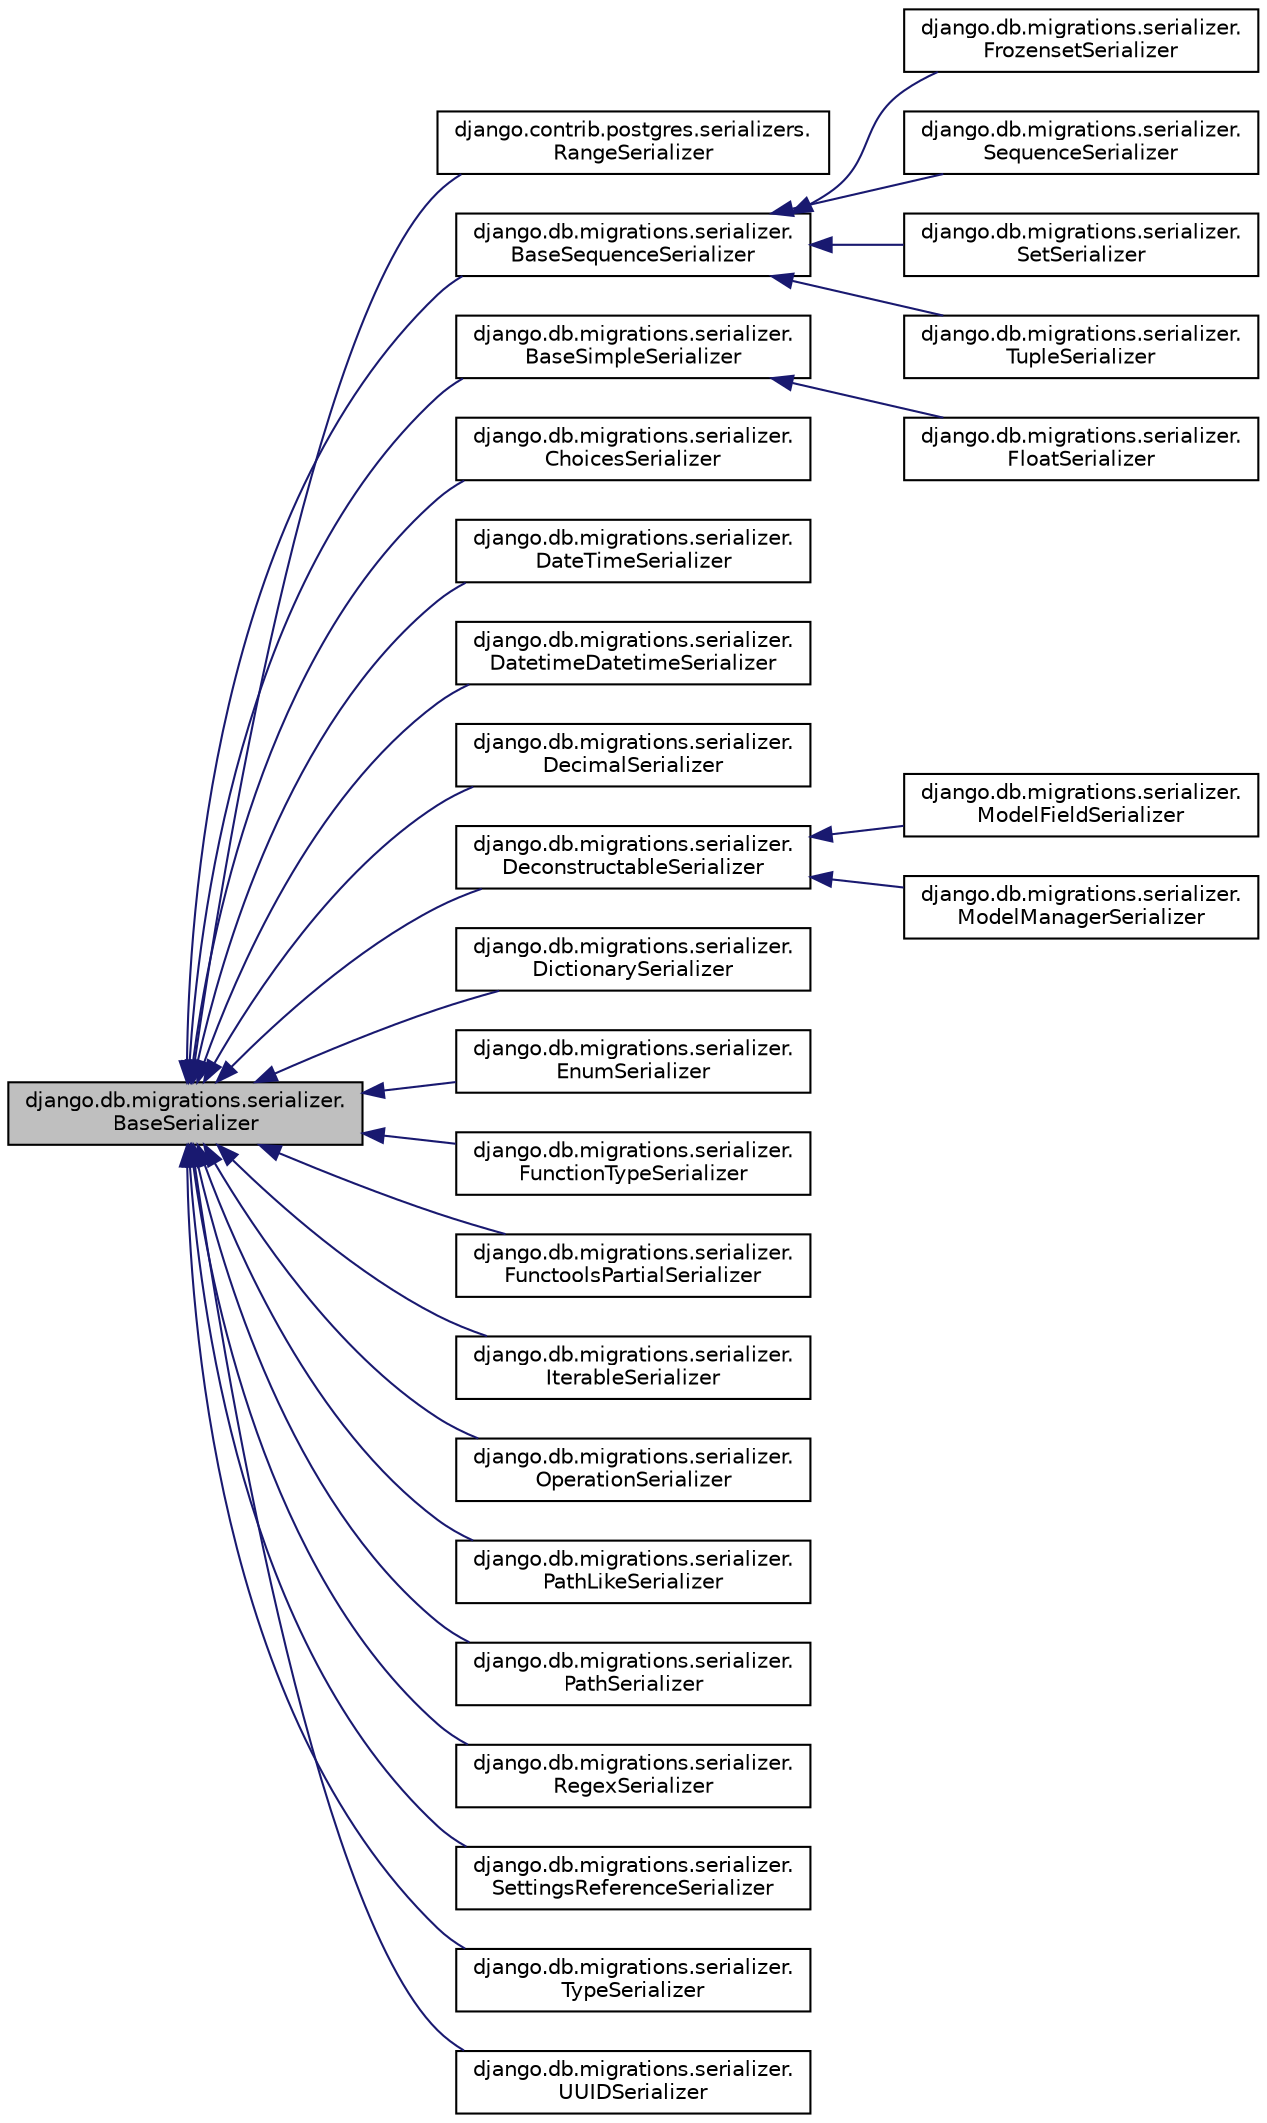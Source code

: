 digraph "django.db.migrations.serializer.BaseSerializer"
{
 // LATEX_PDF_SIZE
  edge [fontname="Helvetica",fontsize="10",labelfontname="Helvetica",labelfontsize="10"];
  node [fontname="Helvetica",fontsize="10",shape=record];
  rankdir="LR";
  Node1 [label="django.db.migrations.serializer.\lBaseSerializer",height=0.2,width=0.4,color="black", fillcolor="grey75", style="filled", fontcolor="black",tooltip=" "];
  Node1 -> Node2 [dir="back",color="midnightblue",fontsize="10",style="solid"];
  Node2 [label="django.contrib.postgres.serializers.\lRangeSerializer",height=0.2,width=0.4,color="black", fillcolor="white", style="filled",URL="$classdjango_1_1contrib_1_1postgres_1_1serializers_1_1_range_serializer.html",tooltip=" "];
  Node1 -> Node3 [dir="back",color="midnightblue",fontsize="10",style="solid"];
  Node3 [label="django.db.migrations.serializer.\lBaseSequenceSerializer",height=0.2,width=0.4,color="black", fillcolor="white", style="filled",URL="$classdjango_1_1db_1_1migrations_1_1serializer_1_1_base_sequence_serializer.html",tooltip=" "];
  Node3 -> Node4 [dir="back",color="midnightblue",fontsize="10",style="solid"];
  Node4 [label="django.db.migrations.serializer.\lFrozensetSerializer",height=0.2,width=0.4,color="black", fillcolor="white", style="filled",URL="$classdjango_1_1db_1_1migrations_1_1serializer_1_1_frozenset_serializer.html",tooltip=" "];
  Node3 -> Node5 [dir="back",color="midnightblue",fontsize="10",style="solid"];
  Node5 [label="django.db.migrations.serializer.\lSequenceSerializer",height=0.2,width=0.4,color="black", fillcolor="white", style="filled",URL="$classdjango_1_1db_1_1migrations_1_1serializer_1_1_sequence_serializer.html",tooltip=" "];
  Node3 -> Node6 [dir="back",color="midnightblue",fontsize="10",style="solid"];
  Node6 [label="django.db.migrations.serializer.\lSetSerializer",height=0.2,width=0.4,color="black", fillcolor="white", style="filled",URL="$classdjango_1_1db_1_1migrations_1_1serializer_1_1_set_serializer.html",tooltip=" "];
  Node3 -> Node7 [dir="back",color="midnightblue",fontsize="10",style="solid"];
  Node7 [label="django.db.migrations.serializer.\lTupleSerializer",height=0.2,width=0.4,color="black", fillcolor="white", style="filled",URL="$classdjango_1_1db_1_1migrations_1_1serializer_1_1_tuple_serializer.html",tooltip=" "];
  Node1 -> Node8 [dir="back",color="midnightblue",fontsize="10",style="solid"];
  Node8 [label="django.db.migrations.serializer.\lBaseSimpleSerializer",height=0.2,width=0.4,color="black", fillcolor="white", style="filled",URL="$classdjango_1_1db_1_1migrations_1_1serializer_1_1_base_simple_serializer.html",tooltip=" "];
  Node8 -> Node9 [dir="back",color="midnightblue",fontsize="10",style="solid"];
  Node9 [label="django.db.migrations.serializer.\lFloatSerializer",height=0.2,width=0.4,color="black", fillcolor="white", style="filled",URL="$classdjango_1_1db_1_1migrations_1_1serializer_1_1_float_serializer.html",tooltip=" "];
  Node1 -> Node10 [dir="back",color="midnightblue",fontsize="10",style="solid"];
  Node10 [label="django.db.migrations.serializer.\lChoicesSerializer",height=0.2,width=0.4,color="black", fillcolor="white", style="filled",URL="$classdjango_1_1db_1_1migrations_1_1serializer_1_1_choices_serializer.html",tooltip=" "];
  Node1 -> Node11 [dir="back",color="midnightblue",fontsize="10",style="solid"];
  Node11 [label="django.db.migrations.serializer.\lDateTimeSerializer",height=0.2,width=0.4,color="black", fillcolor="white", style="filled",URL="$classdjango_1_1db_1_1migrations_1_1serializer_1_1_date_time_serializer.html",tooltip=" "];
  Node1 -> Node12 [dir="back",color="midnightblue",fontsize="10",style="solid"];
  Node12 [label="django.db.migrations.serializer.\lDatetimeDatetimeSerializer",height=0.2,width=0.4,color="black", fillcolor="white", style="filled",URL="$classdjango_1_1db_1_1migrations_1_1serializer_1_1_datetime_datetime_serializer.html",tooltip=" "];
  Node1 -> Node13 [dir="back",color="midnightblue",fontsize="10",style="solid"];
  Node13 [label="django.db.migrations.serializer.\lDecimalSerializer",height=0.2,width=0.4,color="black", fillcolor="white", style="filled",URL="$classdjango_1_1db_1_1migrations_1_1serializer_1_1_decimal_serializer.html",tooltip=" "];
  Node1 -> Node14 [dir="back",color="midnightblue",fontsize="10",style="solid"];
  Node14 [label="django.db.migrations.serializer.\lDeconstructableSerializer",height=0.2,width=0.4,color="black", fillcolor="white", style="filled",URL="$classdjango_1_1db_1_1migrations_1_1serializer_1_1_deconstructable_serializer.html",tooltip=" "];
  Node14 -> Node15 [dir="back",color="midnightblue",fontsize="10",style="solid"];
  Node15 [label="django.db.migrations.serializer.\lModelFieldSerializer",height=0.2,width=0.4,color="black", fillcolor="white", style="filled",URL="$classdjango_1_1db_1_1migrations_1_1serializer_1_1_model_field_serializer.html",tooltip=" "];
  Node14 -> Node16 [dir="back",color="midnightblue",fontsize="10",style="solid"];
  Node16 [label="django.db.migrations.serializer.\lModelManagerSerializer",height=0.2,width=0.4,color="black", fillcolor="white", style="filled",URL="$classdjango_1_1db_1_1migrations_1_1serializer_1_1_model_manager_serializer.html",tooltip=" "];
  Node1 -> Node17 [dir="back",color="midnightblue",fontsize="10",style="solid"];
  Node17 [label="django.db.migrations.serializer.\lDictionarySerializer",height=0.2,width=0.4,color="black", fillcolor="white", style="filled",URL="$classdjango_1_1db_1_1migrations_1_1serializer_1_1_dictionary_serializer.html",tooltip=" "];
  Node1 -> Node18 [dir="back",color="midnightblue",fontsize="10",style="solid"];
  Node18 [label="django.db.migrations.serializer.\lEnumSerializer",height=0.2,width=0.4,color="black", fillcolor="white", style="filled",URL="$classdjango_1_1db_1_1migrations_1_1serializer_1_1_enum_serializer.html",tooltip=" "];
  Node1 -> Node19 [dir="back",color="midnightblue",fontsize="10",style="solid"];
  Node19 [label="django.db.migrations.serializer.\lFunctionTypeSerializer",height=0.2,width=0.4,color="black", fillcolor="white", style="filled",URL="$classdjango_1_1db_1_1migrations_1_1serializer_1_1_function_type_serializer.html",tooltip=" "];
  Node1 -> Node20 [dir="back",color="midnightblue",fontsize="10",style="solid"];
  Node20 [label="django.db.migrations.serializer.\lFunctoolsPartialSerializer",height=0.2,width=0.4,color="black", fillcolor="white", style="filled",URL="$classdjango_1_1db_1_1migrations_1_1serializer_1_1_functools_partial_serializer.html",tooltip=" "];
  Node1 -> Node21 [dir="back",color="midnightblue",fontsize="10",style="solid"];
  Node21 [label="django.db.migrations.serializer.\lIterableSerializer",height=0.2,width=0.4,color="black", fillcolor="white", style="filled",URL="$classdjango_1_1db_1_1migrations_1_1serializer_1_1_iterable_serializer.html",tooltip=" "];
  Node1 -> Node22 [dir="back",color="midnightblue",fontsize="10",style="solid"];
  Node22 [label="django.db.migrations.serializer.\lOperationSerializer",height=0.2,width=0.4,color="black", fillcolor="white", style="filled",URL="$classdjango_1_1db_1_1migrations_1_1serializer_1_1_operation_serializer.html",tooltip=" "];
  Node1 -> Node23 [dir="back",color="midnightblue",fontsize="10",style="solid"];
  Node23 [label="django.db.migrations.serializer.\lPathLikeSerializer",height=0.2,width=0.4,color="black", fillcolor="white", style="filled",URL="$classdjango_1_1db_1_1migrations_1_1serializer_1_1_path_like_serializer.html",tooltip=" "];
  Node1 -> Node24 [dir="back",color="midnightblue",fontsize="10",style="solid"];
  Node24 [label="django.db.migrations.serializer.\lPathSerializer",height=0.2,width=0.4,color="black", fillcolor="white", style="filled",URL="$classdjango_1_1db_1_1migrations_1_1serializer_1_1_path_serializer.html",tooltip=" "];
  Node1 -> Node25 [dir="back",color="midnightblue",fontsize="10",style="solid"];
  Node25 [label="django.db.migrations.serializer.\lRegexSerializer",height=0.2,width=0.4,color="black", fillcolor="white", style="filled",URL="$classdjango_1_1db_1_1migrations_1_1serializer_1_1_regex_serializer.html",tooltip=" "];
  Node1 -> Node26 [dir="back",color="midnightblue",fontsize="10",style="solid"];
  Node26 [label="django.db.migrations.serializer.\lSettingsReferenceSerializer",height=0.2,width=0.4,color="black", fillcolor="white", style="filled",URL="$classdjango_1_1db_1_1migrations_1_1serializer_1_1_settings_reference_serializer.html",tooltip=" "];
  Node1 -> Node27 [dir="back",color="midnightblue",fontsize="10",style="solid"];
  Node27 [label="django.db.migrations.serializer.\lTypeSerializer",height=0.2,width=0.4,color="black", fillcolor="white", style="filled",URL="$classdjango_1_1db_1_1migrations_1_1serializer_1_1_type_serializer.html",tooltip=" "];
  Node1 -> Node28 [dir="back",color="midnightblue",fontsize="10",style="solid"];
  Node28 [label="django.db.migrations.serializer.\lUUIDSerializer",height=0.2,width=0.4,color="black", fillcolor="white", style="filled",URL="$classdjango_1_1db_1_1migrations_1_1serializer_1_1_u_u_i_d_serializer.html",tooltip=" "];
}

